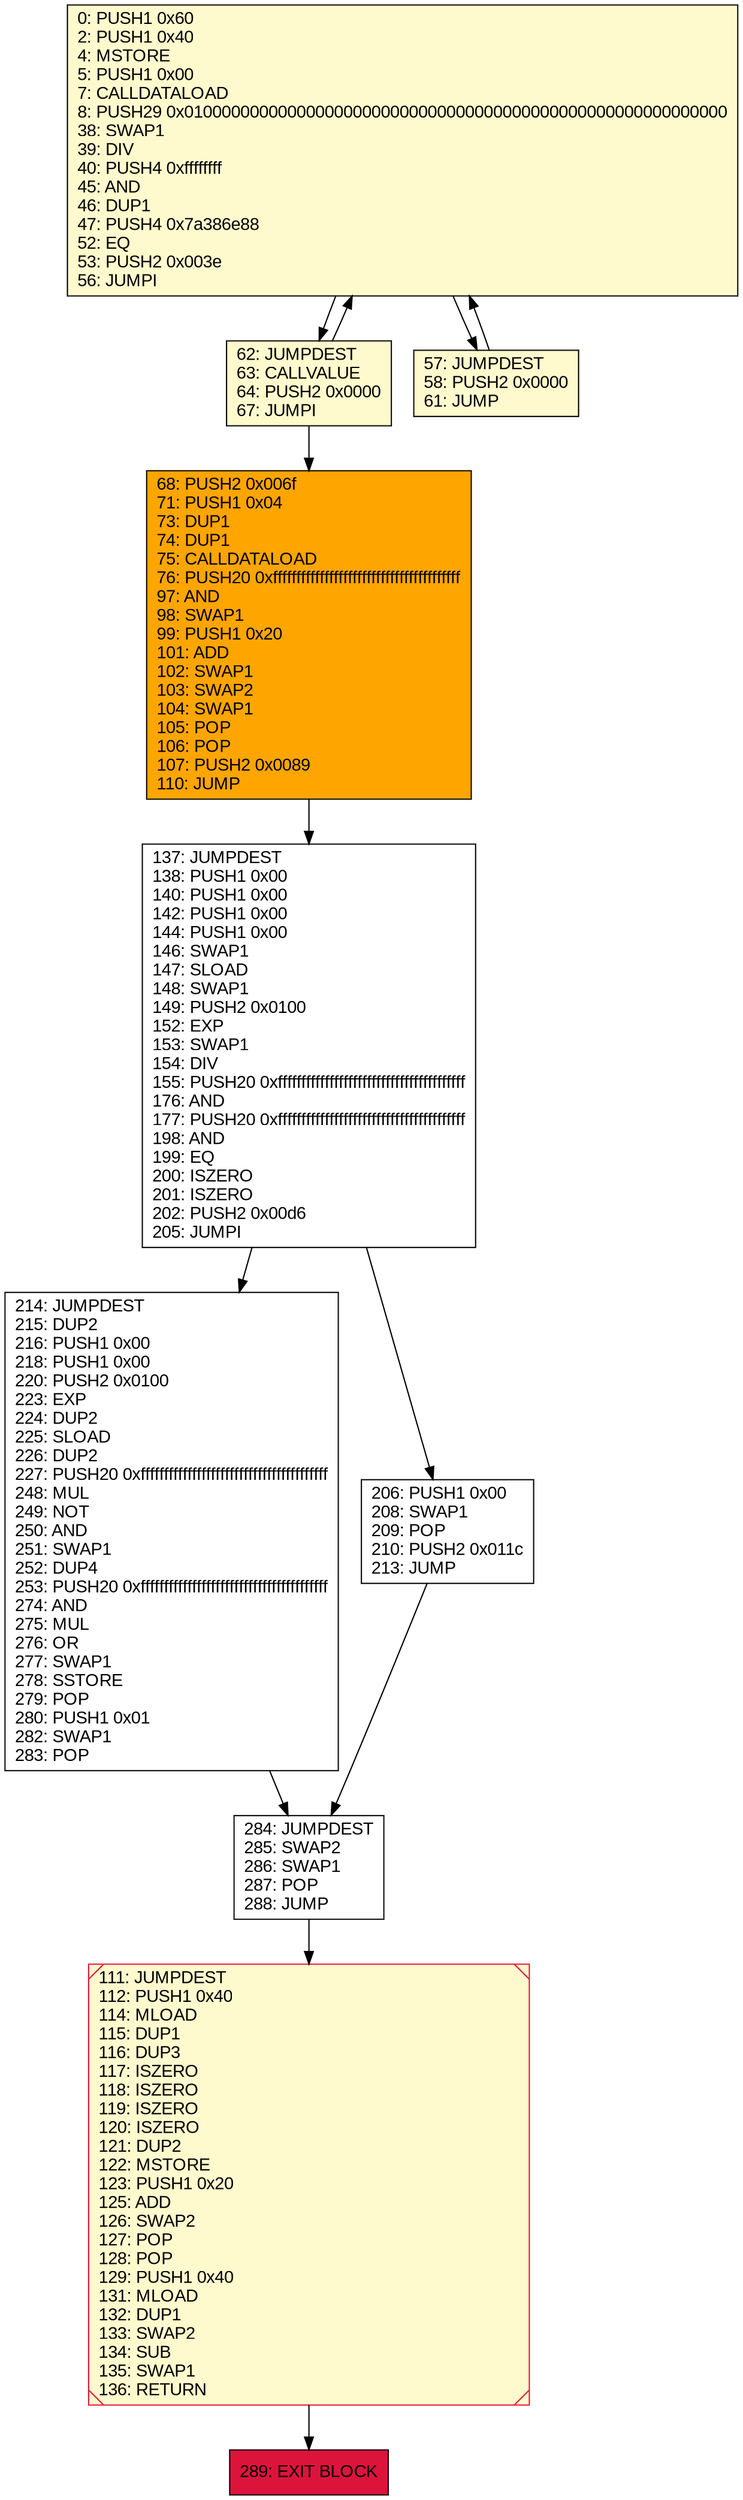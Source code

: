 digraph G {
bgcolor=transparent rankdir=UD;
node [shape=box style=filled color=black fillcolor=white fontname=arial fontcolor=black];
0 [label="0: PUSH1 0x60\l2: PUSH1 0x40\l4: MSTORE\l5: PUSH1 0x00\l7: CALLDATALOAD\l8: PUSH29 0x0100000000000000000000000000000000000000000000000000000000\l38: SWAP1\l39: DIV\l40: PUSH4 0xffffffff\l45: AND\l46: DUP1\l47: PUSH4 0x7a386e88\l52: EQ\l53: PUSH2 0x003e\l56: JUMPI\l" fillcolor=lemonchiffon ];
289 [label="289: EXIT BLOCK\l" fillcolor=crimson ];
111 [label="111: JUMPDEST\l112: PUSH1 0x40\l114: MLOAD\l115: DUP1\l116: DUP3\l117: ISZERO\l118: ISZERO\l119: ISZERO\l120: ISZERO\l121: DUP2\l122: MSTORE\l123: PUSH1 0x20\l125: ADD\l126: SWAP2\l127: POP\l128: POP\l129: PUSH1 0x40\l131: MLOAD\l132: DUP1\l133: SWAP2\l134: SUB\l135: SWAP1\l136: RETURN\l" fillcolor=lemonchiffon shape=Msquare color=crimson ];
214 [label="214: JUMPDEST\l215: DUP2\l216: PUSH1 0x00\l218: PUSH1 0x00\l220: PUSH2 0x0100\l223: EXP\l224: DUP2\l225: SLOAD\l226: DUP2\l227: PUSH20 0xffffffffffffffffffffffffffffffffffffffff\l248: MUL\l249: NOT\l250: AND\l251: SWAP1\l252: DUP4\l253: PUSH20 0xffffffffffffffffffffffffffffffffffffffff\l274: AND\l275: MUL\l276: OR\l277: SWAP1\l278: SSTORE\l279: POP\l280: PUSH1 0x01\l282: SWAP1\l283: POP\l" ];
62 [label="62: JUMPDEST\l63: CALLVALUE\l64: PUSH2 0x0000\l67: JUMPI\l" fillcolor=lemonchiffon ];
284 [label="284: JUMPDEST\l285: SWAP2\l286: SWAP1\l287: POP\l288: JUMP\l" ];
57 [label="57: JUMPDEST\l58: PUSH2 0x0000\l61: JUMP\l" fillcolor=lemonchiffon ];
68 [label="68: PUSH2 0x006f\l71: PUSH1 0x04\l73: DUP1\l74: DUP1\l75: CALLDATALOAD\l76: PUSH20 0xffffffffffffffffffffffffffffffffffffffff\l97: AND\l98: SWAP1\l99: PUSH1 0x20\l101: ADD\l102: SWAP1\l103: SWAP2\l104: SWAP1\l105: POP\l106: POP\l107: PUSH2 0x0089\l110: JUMP\l" fillcolor=orange ];
137 [label="137: JUMPDEST\l138: PUSH1 0x00\l140: PUSH1 0x00\l142: PUSH1 0x00\l144: PUSH1 0x00\l146: SWAP1\l147: SLOAD\l148: SWAP1\l149: PUSH2 0x0100\l152: EXP\l153: SWAP1\l154: DIV\l155: PUSH20 0xffffffffffffffffffffffffffffffffffffffff\l176: AND\l177: PUSH20 0xffffffffffffffffffffffffffffffffffffffff\l198: AND\l199: EQ\l200: ISZERO\l201: ISZERO\l202: PUSH2 0x00d6\l205: JUMPI\l" ];
206 [label="206: PUSH1 0x00\l208: SWAP1\l209: POP\l210: PUSH2 0x011c\l213: JUMP\l" ];
137 -> 206;
111 -> 289;
0 -> 62;
62 -> 0;
68 -> 137;
206 -> 284;
0 -> 57;
57 -> 0;
137 -> 214;
284 -> 111;
214 -> 284;
62 -> 68;
}
